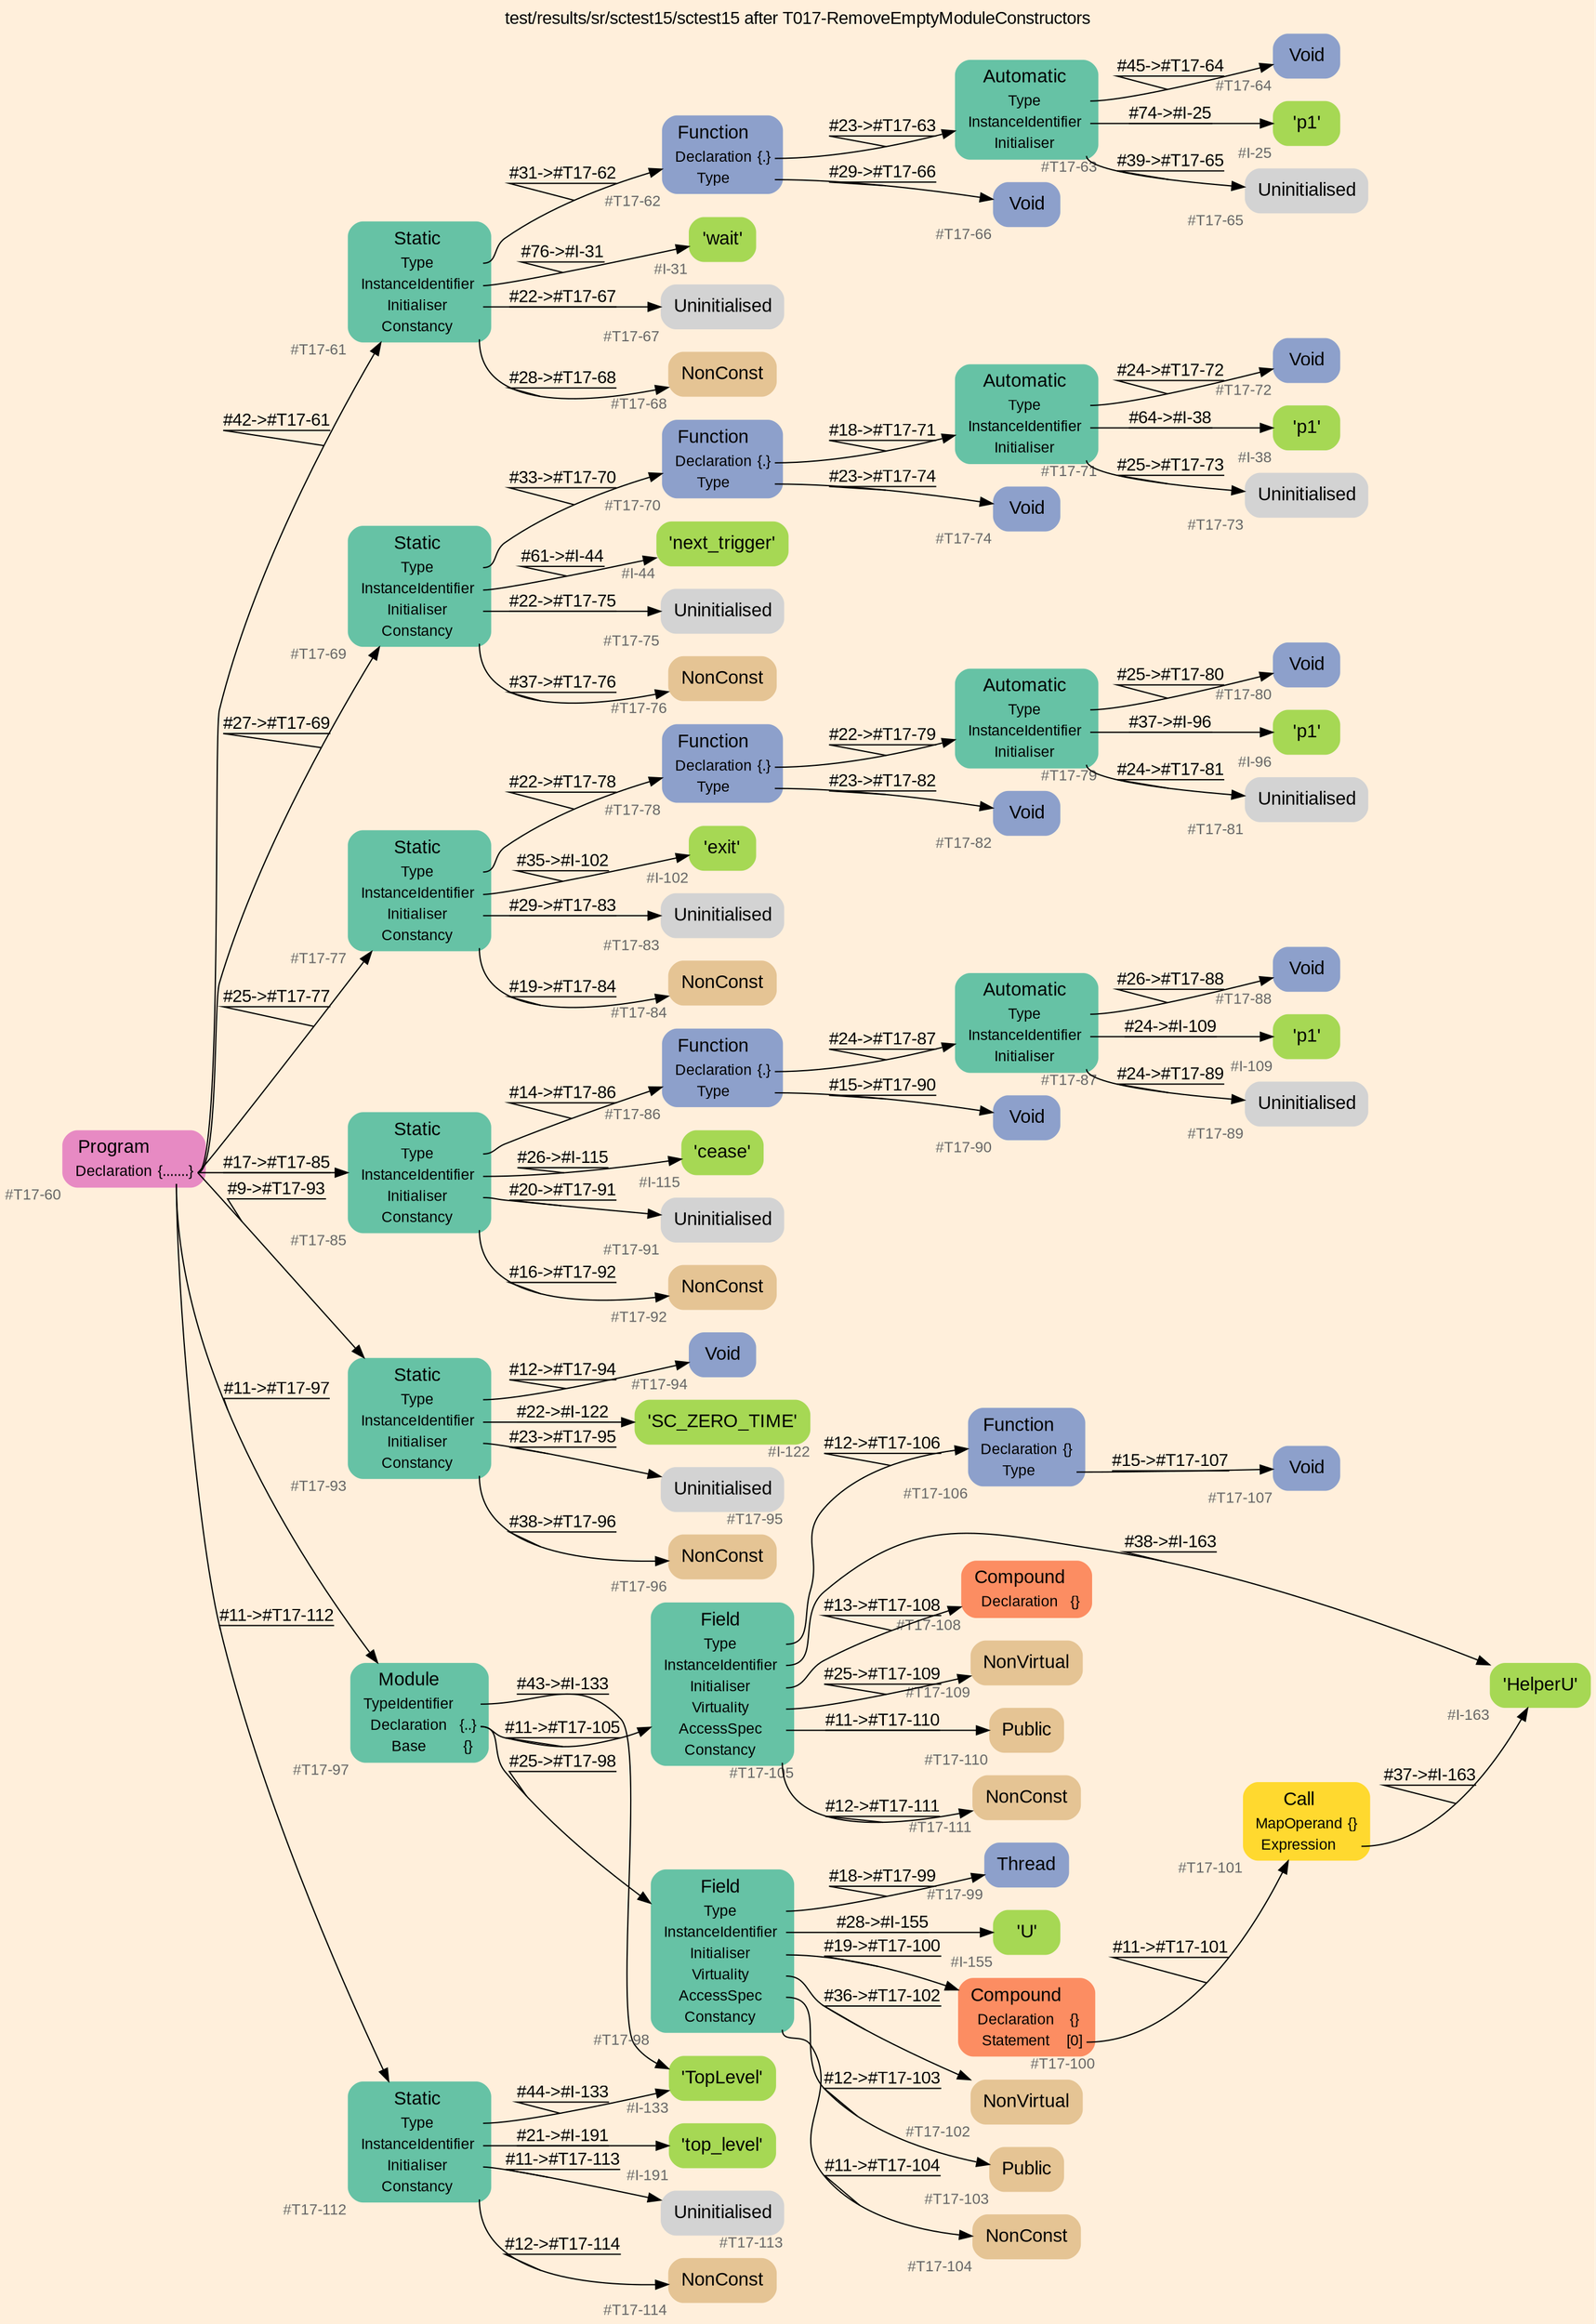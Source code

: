digraph "test/results/sr/sctest15/sctest15 after T017-RemoveEmptyModuleConstructors" {
label = "test/results/sr/sctest15/sctest15 after T017-RemoveEmptyModuleConstructors"
labelloc = t
graph [
    rankdir = "LR"
    ranksep = 0.3
    bgcolor = antiquewhite1
    color = black
    fontcolor = black
    fontname = "Arial"
];
node [
    fontname = "Arial"
];
edge [
    fontname = "Arial"
];

// -------------------- node figure --------------------
// -------- block #T17-60 ----------
"#T17-60" [
    fillcolor = "/set28/4"
    xlabel = "#T17-60"
    fontsize = "12"
    fontcolor = grey40
    shape = "plaintext"
    label = <<TABLE BORDER="0" CELLBORDER="0" CELLSPACING="0">
     <TR><TD><FONT COLOR="black" POINT-SIZE="15">Program</FONT></TD></TR>
     <TR><TD><FONT COLOR="black" POINT-SIZE="12">Declaration</FONT></TD><TD PORT="port0"><FONT COLOR="black" POINT-SIZE="12">{.......}</FONT></TD></TR>
    </TABLE>>
    style = "rounded,filled"
];

// -------- block #T17-61 ----------
"#T17-61" [
    fillcolor = "/set28/1"
    xlabel = "#T17-61"
    fontsize = "12"
    fontcolor = grey40
    shape = "plaintext"
    label = <<TABLE BORDER="0" CELLBORDER="0" CELLSPACING="0">
     <TR><TD><FONT COLOR="black" POINT-SIZE="15">Static</FONT></TD></TR>
     <TR><TD><FONT COLOR="black" POINT-SIZE="12">Type</FONT></TD><TD PORT="port0"></TD></TR>
     <TR><TD><FONT COLOR="black" POINT-SIZE="12">InstanceIdentifier</FONT></TD><TD PORT="port1"></TD></TR>
     <TR><TD><FONT COLOR="black" POINT-SIZE="12">Initialiser</FONT></TD><TD PORT="port2"></TD></TR>
     <TR><TD><FONT COLOR="black" POINT-SIZE="12">Constancy</FONT></TD><TD PORT="port3"></TD></TR>
    </TABLE>>
    style = "rounded,filled"
];

// -------- block #T17-62 ----------
"#T17-62" [
    fillcolor = "/set28/3"
    xlabel = "#T17-62"
    fontsize = "12"
    fontcolor = grey40
    shape = "plaintext"
    label = <<TABLE BORDER="0" CELLBORDER="0" CELLSPACING="0">
     <TR><TD><FONT COLOR="black" POINT-SIZE="15">Function</FONT></TD></TR>
     <TR><TD><FONT COLOR="black" POINT-SIZE="12">Declaration</FONT></TD><TD PORT="port0"><FONT COLOR="black" POINT-SIZE="12">{.}</FONT></TD></TR>
     <TR><TD><FONT COLOR="black" POINT-SIZE="12">Type</FONT></TD><TD PORT="port1"></TD></TR>
    </TABLE>>
    style = "rounded,filled"
];

// -------- block #T17-63 ----------
"#T17-63" [
    fillcolor = "/set28/1"
    xlabel = "#T17-63"
    fontsize = "12"
    fontcolor = grey40
    shape = "plaintext"
    label = <<TABLE BORDER="0" CELLBORDER="0" CELLSPACING="0">
     <TR><TD><FONT COLOR="black" POINT-SIZE="15">Automatic</FONT></TD></TR>
     <TR><TD><FONT COLOR="black" POINT-SIZE="12">Type</FONT></TD><TD PORT="port0"></TD></TR>
     <TR><TD><FONT COLOR="black" POINT-SIZE="12">InstanceIdentifier</FONT></TD><TD PORT="port1"></TD></TR>
     <TR><TD><FONT COLOR="black" POINT-SIZE="12">Initialiser</FONT></TD><TD PORT="port2"></TD></TR>
    </TABLE>>
    style = "rounded,filled"
];

// -------- block #T17-64 ----------
"#T17-64" [
    fillcolor = "/set28/3"
    xlabel = "#T17-64"
    fontsize = "12"
    fontcolor = grey40
    shape = "plaintext"
    label = <<TABLE BORDER="0" CELLBORDER="0" CELLSPACING="0">
     <TR><TD><FONT COLOR="black" POINT-SIZE="15">Void</FONT></TD></TR>
    </TABLE>>
    style = "rounded,filled"
];

// -------- block #I-25 ----------
"#I-25" [
    fillcolor = "/set28/5"
    xlabel = "#I-25"
    fontsize = "12"
    fontcolor = grey40
    shape = "plaintext"
    label = <<TABLE BORDER="0" CELLBORDER="0" CELLSPACING="0">
     <TR><TD><FONT COLOR="black" POINT-SIZE="15">'p1'</FONT></TD></TR>
    </TABLE>>
    style = "rounded,filled"
];

// -------- block #T17-65 ----------
"#T17-65" [
    xlabel = "#T17-65"
    fontsize = "12"
    fontcolor = grey40
    shape = "plaintext"
    label = <<TABLE BORDER="0" CELLBORDER="0" CELLSPACING="0">
     <TR><TD><FONT COLOR="black" POINT-SIZE="15">Uninitialised</FONT></TD></TR>
    </TABLE>>
    style = "rounded,filled"
];

// -------- block #T17-66 ----------
"#T17-66" [
    fillcolor = "/set28/3"
    xlabel = "#T17-66"
    fontsize = "12"
    fontcolor = grey40
    shape = "plaintext"
    label = <<TABLE BORDER="0" CELLBORDER="0" CELLSPACING="0">
     <TR><TD><FONT COLOR="black" POINT-SIZE="15">Void</FONT></TD></TR>
    </TABLE>>
    style = "rounded,filled"
];

// -------- block #I-31 ----------
"#I-31" [
    fillcolor = "/set28/5"
    xlabel = "#I-31"
    fontsize = "12"
    fontcolor = grey40
    shape = "plaintext"
    label = <<TABLE BORDER="0" CELLBORDER="0" CELLSPACING="0">
     <TR><TD><FONT COLOR="black" POINT-SIZE="15">'wait'</FONT></TD></TR>
    </TABLE>>
    style = "rounded,filled"
];

// -------- block #T17-67 ----------
"#T17-67" [
    xlabel = "#T17-67"
    fontsize = "12"
    fontcolor = grey40
    shape = "plaintext"
    label = <<TABLE BORDER="0" CELLBORDER="0" CELLSPACING="0">
     <TR><TD><FONT COLOR="black" POINT-SIZE="15">Uninitialised</FONT></TD></TR>
    </TABLE>>
    style = "rounded,filled"
];

// -------- block #T17-68 ----------
"#T17-68" [
    fillcolor = "/set28/7"
    xlabel = "#T17-68"
    fontsize = "12"
    fontcolor = grey40
    shape = "plaintext"
    label = <<TABLE BORDER="0" CELLBORDER="0" CELLSPACING="0">
     <TR><TD><FONT COLOR="black" POINT-SIZE="15">NonConst</FONT></TD></TR>
    </TABLE>>
    style = "rounded,filled"
];

// -------- block #T17-69 ----------
"#T17-69" [
    fillcolor = "/set28/1"
    xlabel = "#T17-69"
    fontsize = "12"
    fontcolor = grey40
    shape = "plaintext"
    label = <<TABLE BORDER="0" CELLBORDER="0" CELLSPACING="0">
     <TR><TD><FONT COLOR="black" POINT-SIZE="15">Static</FONT></TD></TR>
     <TR><TD><FONT COLOR="black" POINT-SIZE="12">Type</FONT></TD><TD PORT="port0"></TD></TR>
     <TR><TD><FONT COLOR="black" POINT-SIZE="12">InstanceIdentifier</FONT></TD><TD PORT="port1"></TD></TR>
     <TR><TD><FONT COLOR="black" POINT-SIZE="12">Initialiser</FONT></TD><TD PORT="port2"></TD></TR>
     <TR><TD><FONT COLOR="black" POINT-SIZE="12">Constancy</FONT></TD><TD PORT="port3"></TD></TR>
    </TABLE>>
    style = "rounded,filled"
];

// -------- block #T17-70 ----------
"#T17-70" [
    fillcolor = "/set28/3"
    xlabel = "#T17-70"
    fontsize = "12"
    fontcolor = grey40
    shape = "plaintext"
    label = <<TABLE BORDER="0" CELLBORDER="0" CELLSPACING="0">
     <TR><TD><FONT COLOR="black" POINT-SIZE="15">Function</FONT></TD></TR>
     <TR><TD><FONT COLOR="black" POINT-SIZE="12">Declaration</FONT></TD><TD PORT="port0"><FONT COLOR="black" POINT-SIZE="12">{.}</FONT></TD></TR>
     <TR><TD><FONT COLOR="black" POINT-SIZE="12">Type</FONT></TD><TD PORT="port1"></TD></TR>
    </TABLE>>
    style = "rounded,filled"
];

// -------- block #T17-71 ----------
"#T17-71" [
    fillcolor = "/set28/1"
    xlabel = "#T17-71"
    fontsize = "12"
    fontcolor = grey40
    shape = "plaintext"
    label = <<TABLE BORDER="0" CELLBORDER="0" CELLSPACING="0">
     <TR><TD><FONT COLOR="black" POINT-SIZE="15">Automatic</FONT></TD></TR>
     <TR><TD><FONT COLOR="black" POINT-SIZE="12">Type</FONT></TD><TD PORT="port0"></TD></TR>
     <TR><TD><FONT COLOR="black" POINT-SIZE="12">InstanceIdentifier</FONT></TD><TD PORT="port1"></TD></TR>
     <TR><TD><FONT COLOR="black" POINT-SIZE="12">Initialiser</FONT></TD><TD PORT="port2"></TD></TR>
    </TABLE>>
    style = "rounded,filled"
];

// -------- block #T17-72 ----------
"#T17-72" [
    fillcolor = "/set28/3"
    xlabel = "#T17-72"
    fontsize = "12"
    fontcolor = grey40
    shape = "plaintext"
    label = <<TABLE BORDER="0" CELLBORDER="0" CELLSPACING="0">
     <TR><TD><FONT COLOR="black" POINT-SIZE="15">Void</FONT></TD></TR>
    </TABLE>>
    style = "rounded,filled"
];

// -------- block #I-38 ----------
"#I-38" [
    fillcolor = "/set28/5"
    xlabel = "#I-38"
    fontsize = "12"
    fontcolor = grey40
    shape = "plaintext"
    label = <<TABLE BORDER="0" CELLBORDER="0" CELLSPACING="0">
     <TR><TD><FONT COLOR="black" POINT-SIZE="15">'p1'</FONT></TD></TR>
    </TABLE>>
    style = "rounded,filled"
];

// -------- block #T17-73 ----------
"#T17-73" [
    xlabel = "#T17-73"
    fontsize = "12"
    fontcolor = grey40
    shape = "plaintext"
    label = <<TABLE BORDER="0" CELLBORDER="0" CELLSPACING="0">
     <TR><TD><FONT COLOR="black" POINT-SIZE="15">Uninitialised</FONT></TD></TR>
    </TABLE>>
    style = "rounded,filled"
];

// -------- block #T17-74 ----------
"#T17-74" [
    fillcolor = "/set28/3"
    xlabel = "#T17-74"
    fontsize = "12"
    fontcolor = grey40
    shape = "plaintext"
    label = <<TABLE BORDER="0" CELLBORDER="0" CELLSPACING="0">
     <TR><TD><FONT COLOR="black" POINT-SIZE="15">Void</FONT></TD></TR>
    </TABLE>>
    style = "rounded,filled"
];

// -------- block #I-44 ----------
"#I-44" [
    fillcolor = "/set28/5"
    xlabel = "#I-44"
    fontsize = "12"
    fontcolor = grey40
    shape = "plaintext"
    label = <<TABLE BORDER="0" CELLBORDER="0" CELLSPACING="0">
     <TR><TD><FONT COLOR="black" POINT-SIZE="15">'next_trigger'</FONT></TD></TR>
    </TABLE>>
    style = "rounded,filled"
];

// -------- block #T17-75 ----------
"#T17-75" [
    xlabel = "#T17-75"
    fontsize = "12"
    fontcolor = grey40
    shape = "plaintext"
    label = <<TABLE BORDER="0" CELLBORDER="0" CELLSPACING="0">
     <TR><TD><FONT COLOR="black" POINT-SIZE="15">Uninitialised</FONT></TD></TR>
    </TABLE>>
    style = "rounded,filled"
];

// -------- block #T17-76 ----------
"#T17-76" [
    fillcolor = "/set28/7"
    xlabel = "#T17-76"
    fontsize = "12"
    fontcolor = grey40
    shape = "plaintext"
    label = <<TABLE BORDER="0" CELLBORDER="0" CELLSPACING="0">
     <TR><TD><FONT COLOR="black" POINT-SIZE="15">NonConst</FONT></TD></TR>
    </TABLE>>
    style = "rounded,filled"
];

// -------- block #T17-77 ----------
"#T17-77" [
    fillcolor = "/set28/1"
    xlabel = "#T17-77"
    fontsize = "12"
    fontcolor = grey40
    shape = "plaintext"
    label = <<TABLE BORDER="0" CELLBORDER="0" CELLSPACING="0">
     <TR><TD><FONT COLOR="black" POINT-SIZE="15">Static</FONT></TD></TR>
     <TR><TD><FONT COLOR="black" POINT-SIZE="12">Type</FONT></TD><TD PORT="port0"></TD></TR>
     <TR><TD><FONT COLOR="black" POINT-SIZE="12">InstanceIdentifier</FONT></TD><TD PORT="port1"></TD></TR>
     <TR><TD><FONT COLOR="black" POINT-SIZE="12">Initialiser</FONT></TD><TD PORT="port2"></TD></TR>
     <TR><TD><FONT COLOR="black" POINT-SIZE="12">Constancy</FONT></TD><TD PORT="port3"></TD></TR>
    </TABLE>>
    style = "rounded,filled"
];

// -------- block #T17-78 ----------
"#T17-78" [
    fillcolor = "/set28/3"
    xlabel = "#T17-78"
    fontsize = "12"
    fontcolor = grey40
    shape = "plaintext"
    label = <<TABLE BORDER="0" CELLBORDER="0" CELLSPACING="0">
     <TR><TD><FONT COLOR="black" POINT-SIZE="15">Function</FONT></TD></TR>
     <TR><TD><FONT COLOR="black" POINT-SIZE="12">Declaration</FONT></TD><TD PORT="port0"><FONT COLOR="black" POINT-SIZE="12">{.}</FONT></TD></TR>
     <TR><TD><FONT COLOR="black" POINT-SIZE="12">Type</FONT></TD><TD PORT="port1"></TD></TR>
    </TABLE>>
    style = "rounded,filled"
];

// -------- block #T17-79 ----------
"#T17-79" [
    fillcolor = "/set28/1"
    xlabel = "#T17-79"
    fontsize = "12"
    fontcolor = grey40
    shape = "plaintext"
    label = <<TABLE BORDER="0" CELLBORDER="0" CELLSPACING="0">
     <TR><TD><FONT COLOR="black" POINT-SIZE="15">Automatic</FONT></TD></TR>
     <TR><TD><FONT COLOR="black" POINT-SIZE="12">Type</FONT></TD><TD PORT="port0"></TD></TR>
     <TR><TD><FONT COLOR="black" POINT-SIZE="12">InstanceIdentifier</FONT></TD><TD PORT="port1"></TD></TR>
     <TR><TD><FONT COLOR="black" POINT-SIZE="12">Initialiser</FONT></TD><TD PORT="port2"></TD></TR>
    </TABLE>>
    style = "rounded,filled"
];

// -------- block #T17-80 ----------
"#T17-80" [
    fillcolor = "/set28/3"
    xlabel = "#T17-80"
    fontsize = "12"
    fontcolor = grey40
    shape = "plaintext"
    label = <<TABLE BORDER="0" CELLBORDER="0" CELLSPACING="0">
     <TR><TD><FONT COLOR="black" POINT-SIZE="15">Void</FONT></TD></TR>
    </TABLE>>
    style = "rounded,filled"
];

// -------- block #I-96 ----------
"#I-96" [
    fillcolor = "/set28/5"
    xlabel = "#I-96"
    fontsize = "12"
    fontcolor = grey40
    shape = "plaintext"
    label = <<TABLE BORDER="0" CELLBORDER="0" CELLSPACING="0">
     <TR><TD><FONT COLOR="black" POINT-SIZE="15">'p1'</FONT></TD></TR>
    </TABLE>>
    style = "rounded,filled"
];

// -------- block #T17-81 ----------
"#T17-81" [
    xlabel = "#T17-81"
    fontsize = "12"
    fontcolor = grey40
    shape = "plaintext"
    label = <<TABLE BORDER="0" CELLBORDER="0" CELLSPACING="0">
     <TR><TD><FONT COLOR="black" POINT-SIZE="15">Uninitialised</FONT></TD></TR>
    </TABLE>>
    style = "rounded,filled"
];

// -------- block #T17-82 ----------
"#T17-82" [
    fillcolor = "/set28/3"
    xlabel = "#T17-82"
    fontsize = "12"
    fontcolor = grey40
    shape = "plaintext"
    label = <<TABLE BORDER="0" CELLBORDER="0" CELLSPACING="0">
     <TR><TD><FONT COLOR="black" POINT-SIZE="15">Void</FONT></TD></TR>
    </TABLE>>
    style = "rounded,filled"
];

// -------- block #I-102 ----------
"#I-102" [
    fillcolor = "/set28/5"
    xlabel = "#I-102"
    fontsize = "12"
    fontcolor = grey40
    shape = "plaintext"
    label = <<TABLE BORDER="0" CELLBORDER="0" CELLSPACING="0">
     <TR><TD><FONT COLOR="black" POINT-SIZE="15">'exit'</FONT></TD></TR>
    </TABLE>>
    style = "rounded,filled"
];

// -------- block #T17-83 ----------
"#T17-83" [
    xlabel = "#T17-83"
    fontsize = "12"
    fontcolor = grey40
    shape = "plaintext"
    label = <<TABLE BORDER="0" CELLBORDER="0" CELLSPACING="0">
     <TR><TD><FONT COLOR="black" POINT-SIZE="15">Uninitialised</FONT></TD></TR>
    </TABLE>>
    style = "rounded,filled"
];

// -------- block #T17-84 ----------
"#T17-84" [
    fillcolor = "/set28/7"
    xlabel = "#T17-84"
    fontsize = "12"
    fontcolor = grey40
    shape = "plaintext"
    label = <<TABLE BORDER="0" CELLBORDER="0" CELLSPACING="0">
     <TR><TD><FONT COLOR="black" POINT-SIZE="15">NonConst</FONT></TD></TR>
    </TABLE>>
    style = "rounded,filled"
];

// -------- block #T17-85 ----------
"#T17-85" [
    fillcolor = "/set28/1"
    xlabel = "#T17-85"
    fontsize = "12"
    fontcolor = grey40
    shape = "plaintext"
    label = <<TABLE BORDER="0" CELLBORDER="0" CELLSPACING="0">
     <TR><TD><FONT COLOR="black" POINT-SIZE="15">Static</FONT></TD></TR>
     <TR><TD><FONT COLOR="black" POINT-SIZE="12">Type</FONT></TD><TD PORT="port0"></TD></TR>
     <TR><TD><FONT COLOR="black" POINT-SIZE="12">InstanceIdentifier</FONT></TD><TD PORT="port1"></TD></TR>
     <TR><TD><FONT COLOR="black" POINT-SIZE="12">Initialiser</FONT></TD><TD PORT="port2"></TD></TR>
     <TR><TD><FONT COLOR="black" POINT-SIZE="12">Constancy</FONT></TD><TD PORT="port3"></TD></TR>
    </TABLE>>
    style = "rounded,filled"
];

// -------- block #T17-86 ----------
"#T17-86" [
    fillcolor = "/set28/3"
    xlabel = "#T17-86"
    fontsize = "12"
    fontcolor = grey40
    shape = "plaintext"
    label = <<TABLE BORDER="0" CELLBORDER="0" CELLSPACING="0">
     <TR><TD><FONT COLOR="black" POINT-SIZE="15">Function</FONT></TD></TR>
     <TR><TD><FONT COLOR="black" POINT-SIZE="12">Declaration</FONT></TD><TD PORT="port0"><FONT COLOR="black" POINT-SIZE="12">{.}</FONT></TD></TR>
     <TR><TD><FONT COLOR="black" POINT-SIZE="12">Type</FONT></TD><TD PORT="port1"></TD></TR>
    </TABLE>>
    style = "rounded,filled"
];

// -------- block #T17-87 ----------
"#T17-87" [
    fillcolor = "/set28/1"
    xlabel = "#T17-87"
    fontsize = "12"
    fontcolor = grey40
    shape = "plaintext"
    label = <<TABLE BORDER="0" CELLBORDER="0" CELLSPACING="0">
     <TR><TD><FONT COLOR="black" POINT-SIZE="15">Automatic</FONT></TD></TR>
     <TR><TD><FONT COLOR="black" POINT-SIZE="12">Type</FONT></TD><TD PORT="port0"></TD></TR>
     <TR><TD><FONT COLOR="black" POINT-SIZE="12">InstanceIdentifier</FONT></TD><TD PORT="port1"></TD></TR>
     <TR><TD><FONT COLOR="black" POINT-SIZE="12">Initialiser</FONT></TD><TD PORT="port2"></TD></TR>
    </TABLE>>
    style = "rounded,filled"
];

// -------- block #T17-88 ----------
"#T17-88" [
    fillcolor = "/set28/3"
    xlabel = "#T17-88"
    fontsize = "12"
    fontcolor = grey40
    shape = "plaintext"
    label = <<TABLE BORDER="0" CELLBORDER="0" CELLSPACING="0">
     <TR><TD><FONT COLOR="black" POINT-SIZE="15">Void</FONT></TD></TR>
    </TABLE>>
    style = "rounded,filled"
];

// -------- block #I-109 ----------
"#I-109" [
    fillcolor = "/set28/5"
    xlabel = "#I-109"
    fontsize = "12"
    fontcolor = grey40
    shape = "plaintext"
    label = <<TABLE BORDER="0" CELLBORDER="0" CELLSPACING="0">
     <TR><TD><FONT COLOR="black" POINT-SIZE="15">'p1'</FONT></TD></TR>
    </TABLE>>
    style = "rounded,filled"
];

// -------- block #T17-89 ----------
"#T17-89" [
    xlabel = "#T17-89"
    fontsize = "12"
    fontcolor = grey40
    shape = "plaintext"
    label = <<TABLE BORDER="0" CELLBORDER="0" CELLSPACING="0">
     <TR><TD><FONT COLOR="black" POINT-SIZE="15">Uninitialised</FONT></TD></TR>
    </TABLE>>
    style = "rounded,filled"
];

// -------- block #T17-90 ----------
"#T17-90" [
    fillcolor = "/set28/3"
    xlabel = "#T17-90"
    fontsize = "12"
    fontcolor = grey40
    shape = "plaintext"
    label = <<TABLE BORDER="0" CELLBORDER="0" CELLSPACING="0">
     <TR><TD><FONT COLOR="black" POINT-SIZE="15">Void</FONT></TD></TR>
    </TABLE>>
    style = "rounded,filled"
];

// -------- block #I-115 ----------
"#I-115" [
    fillcolor = "/set28/5"
    xlabel = "#I-115"
    fontsize = "12"
    fontcolor = grey40
    shape = "plaintext"
    label = <<TABLE BORDER="0" CELLBORDER="0" CELLSPACING="0">
     <TR><TD><FONT COLOR="black" POINT-SIZE="15">'cease'</FONT></TD></TR>
    </TABLE>>
    style = "rounded,filled"
];

// -------- block #T17-91 ----------
"#T17-91" [
    xlabel = "#T17-91"
    fontsize = "12"
    fontcolor = grey40
    shape = "plaintext"
    label = <<TABLE BORDER="0" CELLBORDER="0" CELLSPACING="0">
     <TR><TD><FONT COLOR="black" POINT-SIZE="15">Uninitialised</FONT></TD></TR>
    </TABLE>>
    style = "rounded,filled"
];

// -------- block #T17-92 ----------
"#T17-92" [
    fillcolor = "/set28/7"
    xlabel = "#T17-92"
    fontsize = "12"
    fontcolor = grey40
    shape = "plaintext"
    label = <<TABLE BORDER="0" CELLBORDER="0" CELLSPACING="0">
     <TR><TD><FONT COLOR="black" POINT-SIZE="15">NonConst</FONT></TD></TR>
    </TABLE>>
    style = "rounded,filled"
];

// -------- block #T17-93 ----------
"#T17-93" [
    fillcolor = "/set28/1"
    xlabel = "#T17-93"
    fontsize = "12"
    fontcolor = grey40
    shape = "plaintext"
    label = <<TABLE BORDER="0" CELLBORDER="0" CELLSPACING="0">
     <TR><TD><FONT COLOR="black" POINT-SIZE="15">Static</FONT></TD></TR>
     <TR><TD><FONT COLOR="black" POINT-SIZE="12">Type</FONT></TD><TD PORT="port0"></TD></TR>
     <TR><TD><FONT COLOR="black" POINT-SIZE="12">InstanceIdentifier</FONT></TD><TD PORT="port1"></TD></TR>
     <TR><TD><FONT COLOR="black" POINT-SIZE="12">Initialiser</FONT></TD><TD PORT="port2"></TD></TR>
     <TR><TD><FONT COLOR="black" POINT-SIZE="12">Constancy</FONT></TD><TD PORT="port3"></TD></TR>
    </TABLE>>
    style = "rounded,filled"
];

// -------- block #T17-94 ----------
"#T17-94" [
    fillcolor = "/set28/3"
    xlabel = "#T17-94"
    fontsize = "12"
    fontcolor = grey40
    shape = "plaintext"
    label = <<TABLE BORDER="0" CELLBORDER="0" CELLSPACING="0">
     <TR><TD><FONT COLOR="black" POINT-SIZE="15">Void</FONT></TD></TR>
    </TABLE>>
    style = "rounded,filled"
];

// -------- block #I-122 ----------
"#I-122" [
    fillcolor = "/set28/5"
    xlabel = "#I-122"
    fontsize = "12"
    fontcolor = grey40
    shape = "plaintext"
    label = <<TABLE BORDER="0" CELLBORDER="0" CELLSPACING="0">
     <TR><TD><FONT COLOR="black" POINT-SIZE="15">'SC_ZERO_TIME'</FONT></TD></TR>
    </TABLE>>
    style = "rounded,filled"
];

// -------- block #T17-95 ----------
"#T17-95" [
    xlabel = "#T17-95"
    fontsize = "12"
    fontcolor = grey40
    shape = "plaintext"
    label = <<TABLE BORDER="0" CELLBORDER="0" CELLSPACING="0">
     <TR><TD><FONT COLOR="black" POINT-SIZE="15">Uninitialised</FONT></TD></TR>
    </TABLE>>
    style = "rounded,filled"
];

// -------- block #T17-96 ----------
"#T17-96" [
    fillcolor = "/set28/7"
    xlabel = "#T17-96"
    fontsize = "12"
    fontcolor = grey40
    shape = "plaintext"
    label = <<TABLE BORDER="0" CELLBORDER="0" CELLSPACING="0">
     <TR><TD><FONT COLOR="black" POINT-SIZE="15">NonConst</FONT></TD></TR>
    </TABLE>>
    style = "rounded,filled"
];

// -------- block #T17-97 ----------
"#T17-97" [
    fillcolor = "/set28/1"
    xlabel = "#T17-97"
    fontsize = "12"
    fontcolor = grey40
    shape = "plaintext"
    label = <<TABLE BORDER="0" CELLBORDER="0" CELLSPACING="0">
     <TR><TD><FONT COLOR="black" POINT-SIZE="15">Module</FONT></TD></TR>
     <TR><TD><FONT COLOR="black" POINT-SIZE="12">TypeIdentifier</FONT></TD><TD PORT="port0"></TD></TR>
     <TR><TD><FONT COLOR="black" POINT-SIZE="12">Declaration</FONT></TD><TD PORT="port1"><FONT COLOR="black" POINT-SIZE="12">{..}</FONT></TD></TR>
     <TR><TD><FONT COLOR="black" POINT-SIZE="12">Base</FONT></TD><TD PORT="port2"><FONT COLOR="black" POINT-SIZE="12">{}</FONT></TD></TR>
    </TABLE>>
    style = "rounded,filled"
];

// -------- block #I-133 ----------
"#I-133" [
    fillcolor = "/set28/5"
    xlabel = "#I-133"
    fontsize = "12"
    fontcolor = grey40
    shape = "plaintext"
    label = <<TABLE BORDER="0" CELLBORDER="0" CELLSPACING="0">
     <TR><TD><FONT COLOR="black" POINT-SIZE="15">'TopLevel'</FONT></TD></TR>
    </TABLE>>
    style = "rounded,filled"
];

// -------- block #T17-98 ----------
"#T17-98" [
    fillcolor = "/set28/1"
    xlabel = "#T17-98"
    fontsize = "12"
    fontcolor = grey40
    shape = "plaintext"
    label = <<TABLE BORDER="0" CELLBORDER="0" CELLSPACING="0">
     <TR><TD><FONT COLOR="black" POINT-SIZE="15">Field</FONT></TD></TR>
     <TR><TD><FONT COLOR="black" POINT-SIZE="12">Type</FONT></TD><TD PORT="port0"></TD></TR>
     <TR><TD><FONT COLOR="black" POINT-SIZE="12">InstanceIdentifier</FONT></TD><TD PORT="port1"></TD></TR>
     <TR><TD><FONT COLOR="black" POINT-SIZE="12">Initialiser</FONT></TD><TD PORT="port2"></TD></TR>
     <TR><TD><FONT COLOR="black" POINT-SIZE="12">Virtuality</FONT></TD><TD PORT="port3"></TD></TR>
     <TR><TD><FONT COLOR="black" POINT-SIZE="12">AccessSpec</FONT></TD><TD PORT="port4"></TD></TR>
     <TR><TD><FONT COLOR="black" POINT-SIZE="12">Constancy</FONT></TD><TD PORT="port5"></TD></TR>
    </TABLE>>
    style = "rounded,filled"
];

// -------- block #T17-99 ----------
"#T17-99" [
    fillcolor = "/set28/3"
    xlabel = "#T17-99"
    fontsize = "12"
    fontcolor = grey40
    shape = "plaintext"
    label = <<TABLE BORDER="0" CELLBORDER="0" CELLSPACING="0">
     <TR><TD><FONT COLOR="black" POINT-SIZE="15">Thread</FONT></TD></TR>
    </TABLE>>
    style = "rounded,filled"
];

// -------- block #I-155 ----------
"#I-155" [
    fillcolor = "/set28/5"
    xlabel = "#I-155"
    fontsize = "12"
    fontcolor = grey40
    shape = "plaintext"
    label = <<TABLE BORDER="0" CELLBORDER="0" CELLSPACING="0">
     <TR><TD><FONT COLOR="black" POINT-SIZE="15">'U'</FONT></TD></TR>
    </TABLE>>
    style = "rounded,filled"
];

// -------- block #T17-100 ----------
"#T17-100" [
    fillcolor = "/set28/2"
    xlabel = "#T17-100"
    fontsize = "12"
    fontcolor = grey40
    shape = "plaintext"
    label = <<TABLE BORDER="0" CELLBORDER="0" CELLSPACING="0">
     <TR><TD><FONT COLOR="black" POINT-SIZE="15">Compound</FONT></TD></TR>
     <TR><TD><FONT COLOR="black" POINT-SIZE="12">Declaration</FONT></TD><TD PORT="port0"><FONT COLOR="black" POINT-SIZE="12">{}</FONT></TD></TR>
     <TR><TD><FONT COLOR="black" POINT-SIZE="12">Statement</FONT></TD><TD PORT="port1"><FONT COLOR="black" POINT-SIZE="12">[0]</FONT></TD></TR>
    </TABLE>>
    style = "rounded,filled"
];

// -------- block #T17-101 ----------
"#T17-101" [
    fillcolor = "/set28/6"
    xlabel = "#T17-101"
    fontsize = "12"
    fontcolor = grey40
    shape = "plaintext"
    label = <<TABLE BORDER="0" CELLBORDER="0" CELLSPACING="0">
     <TR><TD><FONT COLOR="black" POINT-SIZE="15">Call</FONT></TD></TR>
     <TR><TD><FONT COLOR="black" POINT-SIZE="12">MapOperand</FONT></TD><TD PORT="port0"><FONT COLOR="black" POINT-SIZE="12">{}</FONT></TD></TR>
     <TR><TD><FONT COLOR="black" POINT-SIZE="12">Expression</FONT></TD><TD PORT="port1"></TD></TR>
    </TABLE>>
    style = "rounded,filled"
];

// -------- block #I-163 ----------
"#I-163" [
    fillcolor = "/set28/5"
    xlabel = "#I-163"
    fontsize = "12"
    fontcolor = grey40
    shape = "plaintext"
    label = <<TABLE BORDER="0" CELLBORDER="0" CELLSPACING="0">
     <TR><TD><FONT COLOR="black" POINT-SIZE="15">'HelperU'</FONT></TD></TR>
    </TABLE>>
    style = "rounded,filled"
];

// -------- block #T17-102 ----------
"#T17-102" [
    fillcolor = "/set28/7"
    xlabel = "#T17-102"
    fontsize = "12"
    fontcolor = grey40
    shape = "plaintext"
    label = <<TABLE BORDER="0" CELLBORDER="0" CELLSPACING="0">
     <TR><TD><FONT COLOR="black" POINT-SIZE="15">NonVirtual</FONT></TD></TR>
    </TABLE>>
    style = "rounded,filled"
];

// -------- block #T17-103 ----------
"#T17-103" [
    fillcolor = "/set28/7"
    xlabel = "#T17-103"
    fontsize = "12"
    fontcolor = grey40
    shape = "plaintext"
    label = <<TABLE BORDER="0" CELLBORDER="0" CELLSPACING="0">
     <TR><TD><FONT COLOR="black" POINT-SIZE="15">Public</FONT></TD></TR>
    </TABLE>>
    style = "rounded,filled"
];

// -------- block #T17-104 ----------
"#T17-104" [
    fillcolor = "/set28/7"
    xlabel = "#T17-104"
    fontsize = "12"
    fontcolor = grey40
    shape = "plaintext"
    label = <<TABLE BORDER="0" CELLBORDER="0" CELLSPACING="0">
     <TR><TD><FONT COLOR="black" POINT-SIZE="15">NonConst</FONT></TD></TR>
    </TABLE>>
    style = "rounded,filled"
];

// -------- block #T17-105 ----------
"#T17-105" [
    fillcolor = "/set28/1"
    xlabel = "#T17-105"
    fontsize = "12"
    fontcolor = grey40
    shape = "plaintext"
    label = <<TABLE BORDER="0" CELLBORDER="0" CELLSPACING="0">
     <TR><TD><FONT COLOR="black" POINT-SIZE="15">Field</FONT></TD></TR>
     <TR><TD><FONT COLOR="black" POINT-SIZE="12">Type</FONT></TD><TD PORT="port0"></TD></TR>
     <TR><TD><FONT COLOR="black" POINT-SIZE="12">InstanceIdentifier</FONT></TD><TD PORT="port1"></TD></TR>
     <TR><TD><FONT COLOR="black" POINT-SIZE="12">Initialiser</FONT></TD><TD PORT="port2"></TD></TR>
     <TR><TD><FONT COLOR="black" POINT-SIZE="12">Virtuality</FONT></TD><TD PORT="port3"></TD></TR>
     <TR><TD><FONT COLOR="black" POINT-SIZE="12">AccessSpec</FONT></TD><TD PORT="port4"></TD></TR>
     <TR><TD><FONT COLOR="black" POINT-SIZE="12">Constancy</FONT></TD><TD PORT="port5"></TD></TR>
    </TABLE>>
    style = "rounded,filled"
];

// -------- block #T17-106 ----------
"#T17-106" [
    fillcolor = "/set28/3"
    xlabel = "#T17-106"
    fontsize = "12"
    fontcolor = grey40
    shape = "plaintext"
    label = <<TABLE BORDER="0" CELLBORDER="0" CELLSPACING="0">
     <TR><TD><FONT COLOR="black" POINT-SIZE="15">Function</FONT></TD></TR>
     <TR><TD><FONT COLOR="black" POINT-SIZE="12">Declaration</FONT></TD><TD PORT="port0"><FONT COLOR="black" POINT-SIZE="12">{}</FONT></TD></TR>
     <TR><TD><FONT COLOR="black" POINT-SIZE="12">Type</FONT></TD><TD PORT="port1"></TD></TR>
    </TABLE>>
    style = "rounded,filled"
];

// -------- block #T17-107 ----------
"#T17-107" [
    fillcolor = "/set28/3"
    xlabel = "#T17-107"
    fontsize = "12"
    fontcolor = grey40
    shape = "plaintext"
    label = <<TABLE BORDER="0" CELLBORDER="0" CELLSPACING="0">
     <TR><TD><FONT COLOR="black" POINT-SIZE="15">Void</FONT></TD></TR>
    </TABLE>>
    style = "rounded,filled"
];

// -------- block #T17-108 ----------
"#T17-108" [
    fillcolor = "/set28/2"
    xlabel = "#T17-108"
    fontsize = "12"
    fontcolor = grey40
    shape = "plaintext"
    label = <<TABLE BORDER="0" CELLBORDER="0" CELLSPACING="0">
     <TR><TD><FONT COLOR="black" POINT-SIZE="15">Compound</FONT></TD></TR>
     <TR><TD><FONT COLOR="black" POINT-SIZE="12">Declaration</FONT></TD><TD PORT="port0"><FONT COLOR="black" POINT-SIZE="12">{}</FONT></TD></TR>
    </TABLE>>
    style = "rounded,filled"
];

// -------- block #T17-109 ----------
"#T17-109" [
    fillcolor = "/set28/7"
    xlabel = "#T17-109"
    fontsize = "12"
    fontcolor = grey40
    shape = "plaintext"
    label = <<TABLE BORDER="0" CELLBORDER="0" CELLSPACING="0">
     <TR><TD><FONT COLOR="black" POINT-SIZE="15">NonVirtual</FONT></TD></TR>
    </TABLE>>
    style = "rounded,filled"
];

// -------- block #T17-110 ----------
"#T17-110" [
    fillcolor = "/set28/7"
    xlabel = "#T17-110"
    fontsize = "12"
    fontcolor = grey40
    shape = "plaintext"
    label = <<TABLE BORDER="0" CELLBORDER="0" CELLSPACING="0">
     <TR><TD><FONT COLOR="black" POINT-SIZE="15">Public</FONT></TD></TR>
    </TABLE>>
    style = "rounded,filled"
];

// -------- block #T17-111 ----------
"#T17-111" [
    fillcolor = "/set28/7"
    xlabel = "#T17-111"
    fontsize = "12"
    fontcolor = grey40
    shape = "plaintext"
    label = <<TABLE BORDER="0" CELLBORDER="0" CELLSPACING="0">
     <TR><TD><FONT COLOR="black" POINT-SIZE="15">NonConst</FONT></TD></TR>
    </TABLE>>
    style = "rounded,filled"
];

// -------- block #T17-112 ----------
"#T17-112" [
    fillcolor = "/set28/1"
    xlabel = "#T17-112"
    fontsize = "12"
    fontcolor = grey40
    shape = "plaintext"
    label = <<TABLE BORDER="0" CELLBORDER="0" CELLSPACING="0">
     <TR><TD><FONT COLOR="black" POINT-SIZE="15">Static</FONT></TD></TR>
     <TR><TD><FONT COLOR="black" POINT-SIZE="12">Type</FONT></TD><TD PORT="port0"></TD></TR>
     <TR><TD><FONT COLOR="black" POINT-SIZE="12">InstanceIdentifier</FONT></TD><TD PORT="port1"></TD></TR>
     <TR><TD><FONT COLOR="black" POINT-SIZE="12">Initialiser</FONT></TD><TD PORT="port2"></TD></TR>
     <TR><TD><FONT COLOR="black" POINT-SIZE="12">Constancy</FONT></TD><TD PORT="port3"></TD></TR>
    </TABLE>>
    style = "rounded,filled"
];

// -------- block #I-191 ----------
"#I-191" [
    fillcolor = "/set28/5"
    xlabel = "#I-191"
    fontsize = "12"
    fontcolor = grey40
    shape = "plaintext"
    label = <<TABLE BORDER="0" CELLBORDER="0" CELLSPACING="0">
     <TR><TD><FONT COLOR="black" POINT-SIZE="15">'top_level'</FONT></TD></TR>
    </TABLE>>
    style = "rounded,filled"
];

// -------- block #T17-113 ----------
"#T17-113" [
    xlabel = "#T17-113"
    fontsize = "12"
    fontcolor = grey40
    shape = "plaintext"
    label = <<TABLE BORDER="0" CELLBORDER="0" CELLSPACING="0">
     <TR><TD><FONT COLOR="black" POINT-SIZE="15">Uninitialised</FONT></TD></TR>
    </TABLE>>
    style = "rounded,filled"
];

// -------- block #T17-114 ----------
"#T17-114" [
    fillcolor = "/set28/7"
    xlabel = "#T17-114"
    fontsize = "12"
    fontcolor = grey40
    shape = "plaintext"
    label = <<TABLE BORDER="0" CELLBORDER="0" CELLSPACING="0">
     <TR><TD><FONT COLOR="black" POINT-SIZE="15">NonConst</FONT></TD></TR>
    </TABLE>>
    style = "rounded,filled"
];

"#T17-60":port0 -> "#T17-61" [
    label = "#42-&gt;#T17-61"
    decorate = true
    color = black
    fontcolor = black
];

"#T17-60":port0 -> "#T17-69" [
    label = "#27-&gt;#T17-69"
    decorate = true
    color = black
    fontcolor = black
];

"#T17-60":port0 -> "#T17-77" [
    label = "#25-&gt;#T17-77"
    decorate = true
    color = black
    fontcolor = black
];

"#T17-60":port0 -> "#T17-85" [
    label = "#17-&gt;#T17-85"
    decorate = true
    color = black
    fontcolor = black
];

"#T17-60":port0 -> "#T17-93" [
    label = "#9-&gt;#T17-93"
    decorate = true
    color = black
    fontcolor = black
];

"#T17-60":port0 -> "#T17-97" [
    label = "#11-&gt;#T17-97"
    decorate = true
    color = black
    fontcolor = black
];

"#T17-60":port0 -> "#T17-112" [
    label = "#11-&gt;#T17-112"
    decorate = true
    color = black
    fontcolor = black
];

"#T17-61":port0 -> "#T17-62" [
    label = "#31-&gt;#T17-62"
    decorate = true
    color = black
    fontcolor = black
];

"#T17-61":port1 -> "#I-31" [
    label = "#76-&gt;#I-31"
    decorate = true
    color = black
    fontcolor = black
];

"#T17-61":port2 -> "#T17-67" [
    label = "#22-&gt;#T17-67"
    decorate = true
    color = black
    fontcolor = black
];

"#T17-61":port3 -> "#T17-68" [
    label = "#28-&gt;#T17-68"
    decorate = true
    color = black
    fontcolor = black
];

"#T17-62":port0 -> "#T17-63" [
    label = "#23-&gt;#T17-63"
    decorate = true
    color = black
    fontcolor = black
];

"#T17-62":port1 -> "#T17-66" [
    label = "#29-&gt;#T17-66"
    decorate = true
    color = black
    fontcolor = black
];

"#T17-63":port0 -> "#T17-64" [
    label = "#45-&gt;#T17-64"
    decorate = true
    color = black
    fontcolor = black
];

"#T17-63":port1 -> "#I-25" [
    label = "#74-&gt;#I-25"
    decorate = true
    color = black
    fontcolor = black
];

"#T17-63":port2 -> "#T17-65" [
    label = "#39-&gt;#T17-65"
    decorate = true
    color = black
    fontcolor = black
];

"#T17-69":port0 -> "#T17-70" [
    label = "#33-&gt;#T17-70"
    decorate = true
    color = black
    fontcolor = black
];

"#T17-69":port1 -> "#I-44" [
    label = "#61-&gt;#I-44"
    decorate = true
    color = black
    fontcolor = black
];

"#T17-69":port2 -> "#T17-75" [
    label = "#22-&gt;#T17-75"
    decorate = true
    color = black
    fontcolor = black
];

"#T17-69":port3 -> "#T17-76" [
    label = "#37-&gt;#T17-76"
    decorate = true
    color = black
    fontcolor = black
];

"#T17-70":port0 -> "#T17-71" [
    label = "#18-&gt;#T17-71"
    decorate = true
    color = black
    fontcolor = black
];

"#T17-70":port1 -> "#T17-74" [
    label = "#23-&gt;#T17-74"
    decorate = true
    color = black
    fontcolor = black
];

"#T17-71":port0 -> "#T17-72" [
    label = "#24-&gt;#T17-72"
    decorate = true
    color = black
    fontcolor = black
];

"#T17-71":port1 -> "#I-38" [
    label = "#64-&gt;#I-38"
    decorate = true
    color = black
    fontcolor = black
];

"#T17-71":port2 -> "#T17-73" [
    label = "#25-&gt;#T17-73"
    decorate = true
    color = black
    fontcolor = black
];

"#T17-77":port0 -> "#T17-78" [
    label = "#22-&gt;#T17-78"
    decorate = true
    color = black
    fontcolor = black
];

"#T17-77":port1 -> "#I-102" [
    label = "#35-&gt;#I-102"
    decorate = true
    color = black
    fontcolor = black
];

"#T17-77":port2 -> "#T17-83" [
    label = "#29-&gt;#T17-83"
    decorate = true
    color = black
    fontcolor = black
];

"#T17-77":port3 -> "#T17-84" [
    label = "#19-&gt;#T17-84"
    decorate = true
    color = black
    fontcolor = black
];

"#T17-78":port0 -> "#T17-79" [
    label = "#22-&gt;#T17-79"
    decorate = true
    color = black
    fontcolor = black
];

"#T17-78":port1 -> "#T17-82" [
    label = "#23-&gt;#T17-82"
    decorate = true
    color = black
    fontcolor = black
];

"#T17-79":port0 -> "#T17-80" [
    label = "#25-&gt;#T17-80"
    decorate = true
    color = black
    fontcolor = black
];

"#T17-79":port1 -> "#I-96" [
    label = "#37-&gt;#I-96"
    decorate = true
    color = black
    fontcolor = black
];

"#T17-79":port2 -> "#T17-81" [
    label = "#24-&gt;#T17-81"
    decorate = true
    color = black
    fontcolor = black
];

"#T17-85":port0 -> "#T17-86" [
    label = "#14-&gt;#T17-86"
    decorate = true
    color = black
    fontcolor = black
];

"#T17-85":port1 -> "#I-115" [
    label = "#26-&gt;#I-115"
    decorate = true
    color = black
    fontcolor = black
];

"#T17-85":port2 -> "#T17-91" [
    label = "#20-&gt;#T17-91"
    decorate = true
    color = black
    fontcolor = black
];

"#T17-85":port3 -> "#T17-92" [
    label = "#16-&gt;#T17-92"
    decorate = true
    color = black
    fontcolor = black
];

"#T17-86":port0 -> "#T17-87" [
    label = "#24-&gt;#T17-87"
    decorate = true
    color = black
    fontcolor = black
];

"#T17-86":port1 -> "#T17-90" [
    label = "#15-&gt;#T17-90"
    decorate = true
    color = black
    fontcolor = black
];

"#T17-87":port0 -> "#T17-88" [
    label = "#26-&gt;#T17-88"
    decorate = true
    color = black
    fontcolor = black
];

"#T17-87":port1 -> "#I-109" [
    label = "#24-&gt;#I-109"
    decorate = true
    color = black
    fontcolor = black
];

"#T17-87":port2 -> "#T17-89" [
    label = "#24-&gt;#T17-89"
    decorate = true
    color = black
    fontcolor = black
];

"#T17-93":port0 -> "#T17-94" [
    label = "#12-&gt;#T17-94"
    decorate = true
    color = black
    fontcolor = black
];

"#T17-93":port1 -> "#I-122" [
    label = "#22-&gt;#I-122"
    decorate = true
    color = black
    fontcolor = black
];

"#T17-93":port2 -> "#T17-95" [
    label = "#23-&gt;#T17-95"
    decorate = true
    color = black
    fontcolor = black
];

"#T17-93":port3 -> "#T17-96" [
    label = "#38-&gt;#T17-96"
    decorate = true
    color = black
    fontcolor = black
];

"#T17-97":port0 -> "#I-133" [
    label = "#43-&gt;#I-133"
    decorate = true
    color = black
    fontcolor = black
];

"#T17-97":port1 -> "#T17-98" [
    label = "#25-&gt;#T17-98"
    decorate = true
    color = black
    fontcolor = black
];

"#T17-97":port1 -> "#T17-105" [
    label = "#11-&gt;#T17-105"
    decorate = true
    color = black
    fontcolor = black
];

"#T17-98":port0 -> "#T17-99" [
    label = "#18-&gt;#T17-99"
    decorate = true
    color = black
    fontcolor = black
];

"#T17-98":port1 -> "#I-155" [
    label = "#28-&gt;#I-155"
    decorate = true
    color = black
    fontcolor = black
];

"#T17-98":port2 -> "#T17-100" [
    label = "#19-&gt;#T17-100"
    decorate = true
    color = black
    fontcolor = black
];

"#T17-98":port3 -> "#T17-102" [
    label = "#36-&gt;#T17-102"
    decorate = true
    color = black
    fontcolor = black
];

"#T17-98":port4 -> "#T17-103" [
    label = "#12-&gt;#T17-103"
    decorate = true
    color = black
    fontcolor = black
];

"#T17-98":port5 -> "#T17-104" [
    label = "#11-&gt;#T17-104"
    decorate = true
    color = black
    fontcolor = black
];

"#T17-100":port1 -> "#T17-101" [
    label = "#11-&gt;#T17-101"
    decorate = true
    color = black
    fontcolor = black
];

"#T17-101":port1 -> "#I-163" [
    label = "#37-&gt;#I-163"
    decorate = true
    color = black
    fontcolor = black
];

"#T17-105":port0 -> "#T17-106" [
    label = "#12-&gt;#T17-106"
    decorate = true
    color = black
    fontcolor = black
];

"#T17-105":port1 -> "#I-163" [
    label = "#38-&gt;#I-163"
    decorate = true
    color = black
    fontcolor = black
];

"#T17-105":port2 -> "#T17-108" [
    label = "#13-&gt;#T17-108"
    decorate = true
    color = black
    fontcolor = black
];

"#T17-105":port3 -> "#T17-109" [
    label = "#25-&gt;#T17-109"
    decorate = true
    color = black
    fontcolor = black
];

"#T17-105":port4 -> "#T17-110" [
    label = "#11-&gt;#T17-110"
    decorate = true
    color = black
    fontcolor = black
];

"#T17-105":port5 -> "#T17-111" [
    label = "#12-&gt;#T17-111"
    decorate = true
    color = black
    fontcolor = black
];

"#T17-106":port1 -> "#T17-107" [
    label = "#15-&gt;#T17-107"
    decorate = true
    color = black
    fontcolor = black
];

"#T17-112":port0 -> "#I-133" [
    label = "#44-&gt;#I-133"
    decorate = true
    color = black
    fontcolor = black
];

"#T17-112":port1 -> "#I-191" [
    label = "#21-&gt;#I-191"
    decorate = true
    color = black
    fontcolor = black
];

"#T17-112":port2 -> "#T17-113" [
    label = "#11-&gt;#T17-113"
    decorate = true
    color = black
    fontcolor = black
];

"#T17-112":port3 -> "#T17-114" [
    label = "#12-&gt;#T17-114"
    decorate = true
    color = black
    fontcolor = black
];


}
